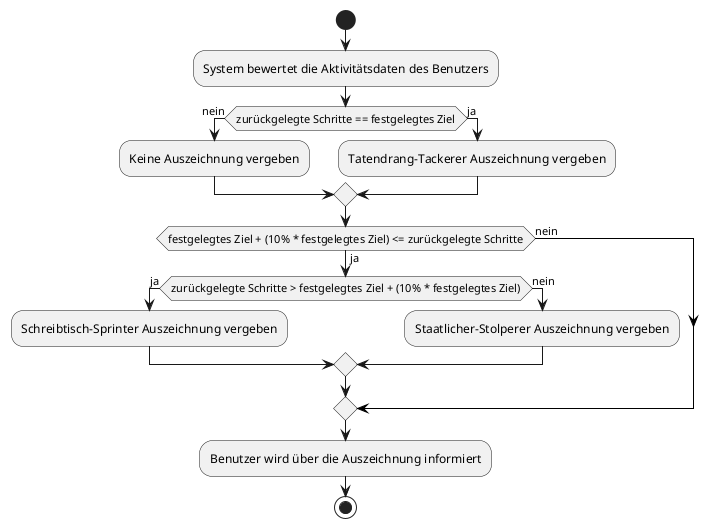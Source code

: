 @startuml
start
:System bewertet die Aktivitätsdaten des Benutzers;

if (zurückgelegte Schritte == festgelegtes Ziel) then (nein)
  :Keine Auszeichnung vergeben;
else (ja)
    :Tatendrang-Tackerer Auszeichnung vergeben;
endif

if (festgelegtes Ziel + (10% * festgelegtes Ziel) <= zurückgelegte Schritte) then (nein)
  -[#black]-> 
else (ja)
    if (zurückgelegte Schritte > festgelegtes Ziel + (10% * festgelegtes Ziel)) then (ja)
        :Schreibtisch-Sprinter Auszeichnung vergeben;
    else (nein)
        :Staatlicher-Stolperer Auszeichnung vergeben;
    endif
endif

:Benutzer wird über die Auszeichnung informiert;
stop
@enduml
